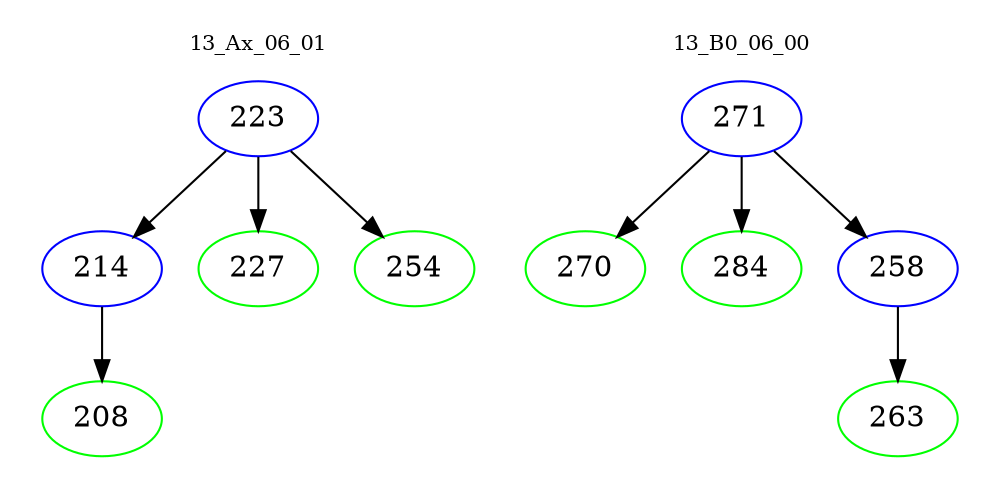digraph{
subgraph cluster_0 {
color = white
label = "13_Ax_06_01";
fontsize=10;
T0_223 [label="223", color="blue"]
T0_223 -> T0_214 [color="black"]
T0_214 [label="214", color="blue"]
T0_214 -> T0_208 [color="black"]
T0_208 [label="208", color="green"]
T0_223 -> T0_227 [color="black"]
T0_227 [label="227", color="green"]
T0_223 -> T0_254 [color="black"]
T0_254 [label="254", color="green"]
}
subgraph cluster_1 {
color = white
label = "13_B0_06_00";
fontsize=10;
T1_271 [label="271", color="blue"]
T1_271 -> T1_270 [color="black"]
T1_270 [label="270", color="green"]
T1_271 -> T1_284 [color="black"]
T1_284 [label="284", color="green"]
T1_271 -> T1_258 [color="black"]
T1_258 [label="258", color="blue"]
T1_258 -> T1_263 [color="black"]
T1_263 [label="263", color="green"]
}
}
